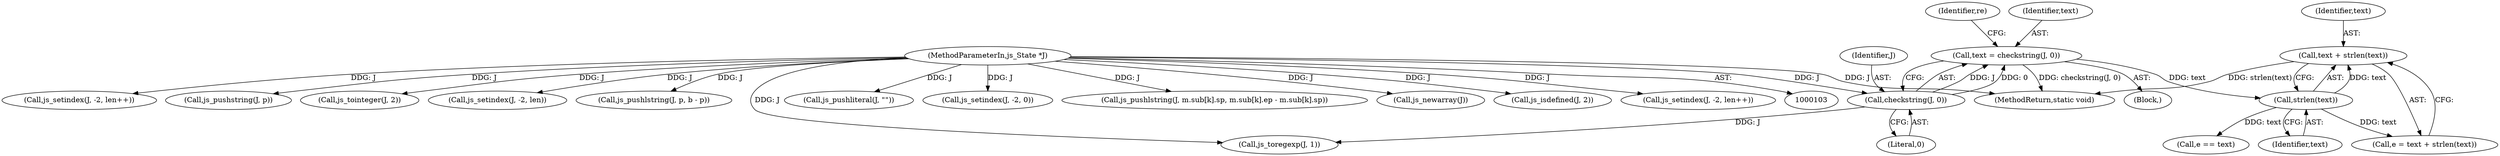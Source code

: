 digraph "0_mujs_00d4606c3baf813b7b1c176823b2729bf51002a2_4@API" {
"1000146" [label="(Call,text + strlen(text))"];
"1000148" [label="(Call,strlen(text))"];
"1000117" [label="(Call,text = checkstring(J, 0))"];
"1000119" [label="(Call,checkstring(J, 0))"];
"1000104" [label="(MethodParameterIn,js_State *J)"];
"1000241" [label="(Call,js_setindex(J, -2, len++))"];
"1000148" [label="(Call,strlen(text))"];
"1000146" [label="(Call,text + strlen(text))"];
"1000151" [label="(Call,e == text)"];
"1000123" [label="(Identifier,re)"];
"1000117" [label="(Call,text = checkstring(J, 0))"];
"1000312" [label="(MethodReturn,static void)"];
"1000304" [label="(Call,js_pushstring(J, p))"];
"1000104" [label="(MethodParameterIn,js_State *J)"];
"1000133" [label="(Call,js_tointeger(J, 2))"];
"1000120" [label="(Identifier,J)"];
"1000144" [label="(Call,e = text + strlen(text))"];
"1000307" [label="(Call,js_setindex(J, -2, len))"];
"1000235" [label="(Call,js_pushlstring(J, p, b - p))"];
"1000124" [label="(Call,js_toregexp(J, 1))"];
"1000147" [label="(Identifier,text)"];
"1000170" [label="(Call,js_pushliteral(J, \"\"))"];
"1000118" [label="(Identifier,text)"];
"1000173" [label="(Call,js_setindex(J, -2, 0))"];
"1000264" [label="(Call,js_pushlstring(J, m.sub[k].sp, m.sub[k].ep - m.sub[k].sp))"];
"1000139" [label="(Call,js_newarray(J))"];
"1000121" [label="(Literal,0)"];
"1000119" [label="(Call,checkstring(J, 0))"];
"1000149" [label="(Identifier,text)"];
"1000105" [label="(Block,)"];
"1000130" [label="(Call,js_isdefined(J, 2))"];
"1000288" [label="(Call,js_setindex(J, -2, len++))"];
"1000146" -> "1000144"  [label="AST: "];
"1000146" -> "1000148"  [label="CFG: "];
"1000147" -> "1000146"  [label="AST: "];
"1000148" -> "1000146"  [label="AST: "];
"1000144" -> "1000146"  [label="CFG: "];
"1000146" -> "1000312"  [label="DDG: strlen(text)"];
"1000148" -> "1000146"  [label="DDG: text"];
"1000148" -> "1000149"  [label="CFG: "];
"1000149" -> "1000148"  [label="AST: "];
"1000148" -> "1000144"  [label="DDG: text"];
"1000117" -> "1000148"  [label="DDG: text"];
"1000148" -> "1000151"  [label="DDG: text"];
"1000117" -> "1000105"  [label="AST: "];
"1000117" -> "1000119"  [label="CFG: "];
"1000118" -> "1000117"  [label="AST: "];
"1000119" -> "1000117"  [label="AST: "];
"1000123" -> "1000117"  [label="CFG: "];
"1000117" -> "1000312"  [label="DDG: checkstring(J, 0)"];
"1000119" -> "1000117"  [label="DDG: J"];
"1000119" -> "1000117"  [label="DDG: 0"];
"1000119" -> "1000121"  [label="CFG: "];
"1000120" -> "1000119"  [label="AST: "];
"1000121" -> "1000119"  [label="AST: "];
"1000104" -> "1000119"  [label="DDG: J"];
"1000119" -> "1000124"  [label="DDG: J"];
"1000104" -> "1000103"  [label="AST: "];
"1000104" -> "1000312"  [label="DDG: J"];
"1000104" -> "1000124"  [label="DDG: J"];
"1000104" -> "1000130"  [label="DDG: J"];
"1000104" -> "1000133"  [label="DDG: J"];
"1000104" -> "1000139"  [label="DDG: J"];
"1000104" -> "1000170"  [label="DDG: J"];
"1000104" -> "1000173"  [label="DDG: J"];
"1000104" -> "1000235"  [label="DDG: J"];
"1000104" -> "1000241"  [label="DDG: J"];
"1000104" -> "1000264"  [label="DDG: J"];
"1000104" -> "1000288"  [label="DDG: J"];
"1000104" -> "1000304"  [label="DDG: J"];
"1000104" -> "1000307"  [label="DDG: J"];
}
